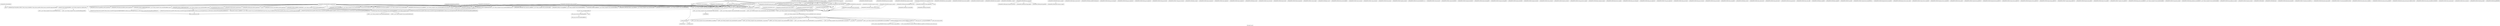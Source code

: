 digraph "Call graph: fix_nh.ll" {
	label="Call graph: fix_nh.ll";

	Node0x5584a11b4740 [shape=record,label="{_ZN9LAMMPS_NS5FixNHC2EPNS_6LAMMPSEiPPc}"];
	Node0x5584a11b4740 -> Node0x5584a12f52a0;
	Node0x5584a11b4740 -> Node0x5584a12db9e0;
	Node0x5584a11b4740 -> Node0x5584a12e70c0;
	Node0x5584a11b4740 -> Node0x5584a11d86d0;
	Node0x5584a11b4740 -> Node0x5584a1111260;
	Node0x5584a11b4740 -> Node0x5584a12df0c0;
	Node0x5584a11b4740 -> Node0x5584a12fbe20;
	Node0x5584a11b4740 -> Node0x5584a1312730;
	Node0x5584a11b4740 -> Node0x5584a10f2de0;
	Node0x5584a11b4740 -> Node0x5584a130dfe0;
	Node0x5584a11b4740 -> Node0x5584a10f84a0;
	Node0x5584a11b4740 -> Node0x5584a10fdac0;
	Node0x5584a11b4740 -> Node0x5584a1286c60;
	Node0x5584a11b4740 -> Node0x5584a13b3680;
	Node0x5584a11b4740 -> Node0x5584a1246d00;
	Node0x5584a11b4740 -> Node0x5584a13ae0c0;
	Node0x5584a11b4740 -> Node0x5584a13066b0;
	Node0x5584a11b4740 -> Node0x5584a13fb9e0;
	Node0x5584a11b4740 -> Node0x5584a137d200;
	Node0x5584a11b4740 -> Node0x5584a10630d0;
	Node0x5584a11b4740 -> Node0x5584a1350760;
	Node0x5584a11b4740 -> Node0x5584a1372570;
	Node0x5584a11b4740 -> Node0x5584a136a240;
	Node0x5584a11b4740 -> Node0x5584a12897d0;
	Node0x5584a11b4740 -> Node0x5584a128eb40;
	Node0x5584a11b4740 -> Node0x5584a11d4960;
	Node0x5584a11b4740 -> Node0x5584a1414f10;
	Node0x5584a11b4740 -> Node0x5584a1418ac0;
	Node0x5584a11b4740 -> Node0x5584a11477d0;
	Node0x5584a11b4740 -> Node0x5584a140b220;
	Node0x5584a137d200 [shape=record,label="{_ZN3fmt6v9_lmp7vformatB5cxx11ENS0_17basic_string_viewIcEENS0_17basic_format_argsINS0_20basic_format_contextINS0_8appenderEcEEEE}"];
	Node0x5584a12f52a0 [shape=record,label="{_ZN9LAMMPS_NS3FixC2EPNS_6LAMMPSEiPPc}"];
	Node0x5584a12fbe20 [shape=record,label="{_ZN9LAMMPS_NS5utils16missing_cmd_argsERKNSt7__cxx1112basic_stringIcSt11char_traitsIcESaIcEEEiS8_PNS_5ErrorE}"];
	Node0x5584a12db9e0 [shape=record,label="{_ZNSaIcEC1Ev}"];
	Node0x5584a12e70c0 [shape=record,label="{_ZNSt7__cxx1112basic_stringIcSt11char_traitsIcESaIcEEC2IS3_EEPKcRKS3_}"];
	Node0x5584a12e70c0 -> Node0x5584a11d1870;
	Node0x5584a12e70c0 -> Node0x5584a115caa0;
	Node0x5584a12e70c0 -> Node0x5584a1350760;
	Node0x5584a12e70c0 -> Node0x5584a1142620;
	Node0x5584a12e70c0 -> Node0x5584a11e9020;
	Node0x5584a12109f0 [shape=record,label="{__gxx_personality_v0}"];
	Node0x5584a12df0c0 [shape=record,label="{_ZStplIcSt11char_traitsIcESaIcEENSt7__cxx1112basic_stringIT_T0_T1_EEOS8_PKS5_}"];
	Node0x5584a12df0c0 -> Node0x5584a11f3b00;
	Node0x5584a12df0c0 -> Node0x5584a11ee500;
	Node0x5584a1312730 [shape=record,label="{_ZNSt7__cxx1112basic_stringIcSt11char_traitsIcESaIcEED1Ev}"];
	Node0x5584a130dfe0 [shape=record,label="{_ZNSaIcED1Ev}"];
	Node0x5584a13066b0 [shape=record,label="{strcmp}"];
	Node0x5584a13fb9e0 [shape=record,label="{_ZN9LAMMPS_NS5utils7numericEPKciS2_bPNS_6LAMMPSE}"];
	Node0x5584a13b3680 [shape=record,label="{_ZN9LAMMPS_NS5Error3allIJRPcEEEvRKNSt7__cxx1112basic_stringIcSt11char_traitsIcESaIcEEEiSB_DpOT_}"];
	Node0x5584a13b3680 -> Node0x5584a11eba90;
	Node0x5584a13b3680 -> Node0x5584a10630d0;
	Node0x5584a13b3680 -> Node0x5584a1279e00;
	Node0x5584a13ae0c0 [shape=record,label="{_ZN9LAMMPS_NS5Error3allIJRPcS3_EEEvRKNSt7__cxx1112basic_stringIcSt11char_traitsIcESaIcEEEiSB_DpOT_}"];
	Node0x5584a13ae0c0 -> Node0x5584a11eba90;
	Node0x5584a13ae0c0 -> Node0x5584a10590c0;
	Node0x5584a13ae0c0 -> Node0x5584a1279e00;
	Node0x5584a140b220 [shape=record,label="{_ZN9LAMMPS_NS5Error3allIJRPcRdEEEvRKNSt7__cxx1112basic_stringIcSt11char_traitsIcESaIcEEEiSC_DpOT_}"];
	Node0x5584a140b220 -> Node0x5584a11eba90;
	Node0x5584a140b220 -> Node0x5584a1056b90;
	Node0x5584a140b220 -> Node0x5584a1279e00;
	Node0x5584a11477d0 [shape=record,label="{_ZdaPv}"];
	Node0x5584a1418ac0 [shape=record,label="{_ZN9LAMMPS_NS5utils6strdupERKNSt7__cxx1112basic_stringIcSt11char_traitsIcESaIcEEE}"];
	Node0x5584a1414f10 [shape=record,label="{_ZN9LAMMPS_NS5Group4findERKNSt7__cxx1112basic_stringIcSt11char_traitsIcESaIcEEE}"];
	Node0x5584a11d4960 [shape=record,label="{_ZN9LAMMPS_NS5utils8inumericEPKciS2_bPNS_6LAMMPSE}"];
	Node0x5584a128eb40 [shape=record,label="{_ZN9LAMMPS_NS5Error3allIJRPcRiEEEvRKNSt7__cxx1112basic_stringIcSt11char_traitsIcESaIcEEEiSC_DpOT_}"];
	Node0x5584a128eb40 -> Node0x5584a11eba90;
	Node0x5584a128eb40 -> Node0x5584a1056dd0;
	Node0x5584a128eb40 -> Node0x5584a1279e00;
	Node0x5584a12897d0 [shape=record,label="{_ZN9LAMMPS_NS5utils7logicalEPKciS2_bPNS_6LAMMPSE}"];
	Node0x5584a1246d00 [shape=record,label="{_ZN9LAMMPS_NS5Error3allERKNSt7__cxx1112basic_stringIcSt11char_traitsIcESaIcEEEiS8_}"];
	Node0x5584a1286c60 [shape=record,label="{llvm.umul.with.overflow.i64}"];
	Node0x5584a10fdac0 [shape=record,label="{_Znam}"];
	Node0x5584a10f84a0 [shape=record,label="{_Znwm}"];
	Node0x5584a10f2de0 [shape=record,label="{_ZN9LAMMPS_NS9IrregularC1EPNS_6LAMMPSE}"];
	Node0x5584a1111260 [shape=record,label="{_ZdlPv}"];
	Node0x5584a11d86d0 [shape=record,label="{_ZN9LAMMPS_NS3FixD2Ev}"];
	Node0x5584a105aad0 [shape=record,label="{_ZN9LAMMPS_NS5FixNHD2Ev}"];
	Node0x5584a105aad0 -> Node0x5584a11477d0;
	Node0x5584a105aad0 -> Node0x5584a1499bd0;
	Node0x5584a105aad0 -> Node0x5584a12db9e0;
	Node0x5584a105aad0 -> Node0x5584a12e70c0;
	Node0x5584a105aad0 -> Node0x5584a105b4e0;
	Node0x5584a105aad0 -> Node0x5584a1312730;
	Node0x5584a105aad0 -> Node0x5584a130dfe0;
	Node0x5584a105aad0 -> Node0x5584a11d86d0;
	Node0x5584a105b4e0 [shape=record,label="{_ZN9LAMMPS_NS6Modify14delete_computeERKNSt7__cxx1112basic_stringIcSt11char_traitsIcESaIcEEE}"];
	Node0x5584a1499bd0 [shape=record,label="{__clang_call_terminate}"];
	Node0x5584a1499bd0 -> Node0x5584a1170430;
	Node0x5584a1499bd0 -> Node0x5584a11408e0;
	Node0x5584a1170430 [shape=record,label="{__cxa_begin_catch}"];
	Node0x5584a11408e0 [shape=record,label="{_ZSt9terminatev}"];
	Node0x5584a1122ec0 [shape=record,label="{_ZN9LAMMPS_NS5FixNHD0Ev}"];
	Node0x5584a1122ec0 -> Node0x5584a1111260;
	Node0x5584a10c8e50 [shape=record,label="{_ZN9LAMMPS_NS5FixNH7setmaskEv}"];
	Node0x5584a1246c70 [shape=record,label="{_ZN9LAMMPS_NS5FixNH4initEv}"];
	Node0x5584a1246c70 -> Node0x5584a12db9e0;
	Node0x5584a1246c70 -> Node0x5584a12e70c0;
	Node0x5584a1246c70 -> Node0x5584a1414f10;
	Node0x5584a1246c70 -> Node0x5584a1312730;
	Node0x5584a1246c70 -> Node0x5584a130dfe0;
	Node0x5584a1246c70 -> Node0x5584a10fdac0;
	Node0x5584a1246c70 -> Node0x5584a1286c60;
	Node0x5584a1246c70 -> Node0x5584a11477d0;
	Node0x5584a1246c70 -> Node0x5584a1064650;
	Node0x5584a1246c70 -> Node0x5584a13ae0c0;
	Node0x5584a1246c70 -> Node0x5584a1286ce0;
	Node0x5584a1246c70 -> Node0x5584a1293c30;
	Node0x5584a1246c70 -> Node0x5584a13b3680;
	Node0x5584a1246c70 -> Node0x5584a13066b0;
	Node0x5584a1064650 [shape=record,label="{__dynamic_cast}"];
	Node0x5584a1293c30 [shape=record,label="{_ZNK9LAMMPS_NS6Modify17get_compute_by_idERKNSt7__cxx1112basic_stringIcSt11char_traitsIcESaIcEEE}"];
	Node0x5584a1286ce0 [shape=record,label="{_ZN9LAMMPS_NS5utils8strmatchERKNSt7__cxx1112basic_stringIcSt11char_traitsIcESaIcEEES8_}"];
	Node0x5584a12b1890 [shape=record,label="{_ZN9LAMMPS_NS5FixNH5setupEi}"];
	Node0x5584a12b1890 -> Node0x5584a1055f40;
	Node0x5584a12b1890 -> Node0x5584a1057200;
	Node0x5584a12b1890 -> Node0x5584a105c2c0;
	Node0x5584a12b1890 -> Node0x5584a12db9e0;
	Node0x5584a12b1890 -> Node0x5584a12e70c0;
	Node0x5584a12b1890 -> Node0x5584a1056640;
	Node0x5584a12b1890 -> Node0x5584a1057170;
	Node0x5584a12b1890 -> Node0x5584a1246d00;
	Node0x5584a12b1890 -> Node0x5584a1312730;
	Node0x5584a12b1890 -> Node0x5584a130dfe0;
	Node0x5584a1055f40 [shape=record,label="{strstr}"];
	Node0x5584a1057170 [shape=record,label="{_ZN9LAMMPS_NS5FixNH20compute_press_targetEv}"];
	Node0x5584a1057170 -> Node0x5584a1057200;
	Node0x5584a1057170 -> Node0x5584a1055e20;
	Node0x5584a1056640 [shape=record,label="{_ZN9LAMMPS_NS5FixNH6coupleEv}"];
	Node0x5584a1056640 -> Node0x5584a10d50d0;
	Node0x5584a1056640 -> Node0x5584a130dfe0;
	Node0x5584a1056640 -> Node0x5584a1312730;
	Node0x5584a1056640 -> Node0x5584a12db9e0;
	Node0x5584a1056640 -> Node0x5584a12e70c0;
	Node0x5584a1056640 -> Node0x5584a1246d00;
	Node0x5584a105c2c0 [shape=record,label="{_ZN9LAMMPS_NS7Compute7addstepEl}"];
	Node0x5584a1057200 [shape=record,label="{llvm.fmuladd.f64}"];
	Node0x5584a10bbf40 [shape=record,label="{_ZN9LAMMPS_NS5FixNH17initial_integrateEi}"];
	Node0x5584a10bbf40 -> Node0x5584a10ab680;
	Node0x5584a10bbf40 -> Node0x5584a1078cd0;
	Node0x5584a10bbf40 -> Node0x5584a1099d90;
	Node0x5584a10bbf40 -> Node0x5584a1057170;
	Node0x5584a10bbf40 -> Node0x5584a105c2c0;
	Node0x5584a10bbf40 -> Node0x5584a1056640;
	Node0x5584a10ab680 [shape=record,label="{_ZN9LAMMPS_NS5FixNH19nhc_press_integrateEv}"];
	Node0x5584a10ab680 -> Node0x5584a1057200;
	Node0x5584a10ab680 -> Node0x5584a109b560;
	Node0x5584a1078cd0 [shape=record,label="{_ZN9LAMMPS_NS5FixNH18nhc_temp_integrateEv}"];
	Node0x5584a1078cd0 -> Node0x5584a109b560;
	Node0x5584a1078cd0 -> Node0x5584a1057200;
	Node0x5584a1099d90 [shape=record,label="{_ZN9LAMMPS_NS5FixNH12nh_omega_dotEv}"];
	Node0x5584a1099d90 -> Node0x5584a105b830;
	Node0x5584a1099d90 -> Node0x5584a1057200;
	Node0x5584a105b960 [shape=record,label="{_ZN9LAMMPS_NS5FixNH15final_integrateEv}"];
	Node0x5584a105b960 -> Node0x5584a10ab680;
	Node0x5584a105b960 -> Node0x5584a1078cd0;
	Node0x5584a105b960 -> Node0x5584a1099d90;
	Node0x5584a105b960 -> Node0x5584a105c2c0;
	Node0x5584a105b960 -> Node0x5584a1056640;
	Node0x5584a14a2ce0 [shape=record,label="{_ZN9LAMMPS_NS5FixNH23initial_integrate_respaEiii}"];
	Node0x5584a14a2ce0 -> Node0x5584a10ab680;
	Node0x5584a14a2ce0 -> Node0x5584a1078cd0;
	Node0x5584a14a2ce0 -> Node0x5584a1099d90;
	Node0x5584a14a2ce0 -> Node0x5584a1057170;
	Node0x5584a14a2ce0 -> Node0x5584a105c2c0;
	Node0x5584a14a2ce0 -> Node0x5584a1056640;
	Node0x5584a109c540 [shape=record,label="{_ZN9LAMMPS_NS5FixNH15pre_force_respaEiii}"];
	Node0x5584a109d870 [shape=record,label="{_ZN9LAMMPS_NS5FixNH21final_integrate_respaEii}"];
	Node0x5584a10d50d0 [shape=record,label="{_ZSt8isfinited}"];
	Node0x5584a10d50d0 -> Node0x5584a10a3b80;
	Node0x5584a10a6a00 [shape=record,label="{_ZN9LAMMPS_NS5FixNH5remapEv}"];
	Node0x5584a10a6a00 -> Node0x5584a1057200;
	Node0x5584a10a6a00 -> Node0x5584a130dfe0;
	Node0x5584a10a6a00 -> Node0x5584a1312730;
	Node0x5584a10a6a00 -> Node0x5584a109b560;
	Node0x5584a10a6a00 -> Node0x5584a13b3680;
	Node0x5584a10a6a00 -> Node0x5584a12e70c0;
	Node0x5584a10a6a00 -> Node0x5584a12db9e0;
	Node0x5584a109b560 [shape=record,label="{exp}"];
	Node0x5584a10ad6c0 [shape=record,label="{_ZN9LAMMPS_NS5FixNH13write_restartEP8_IO_FILE}"];
	Node0x5584a10ad6c0 -> Node0x5584a10b6a00;
	Node0x5584a10ad6c0 -> Node0x5584a10be340;
	Node0x5584a10ad6c0 -> Node0x5584a10bbd00;
	Node0x5584a10b6a00 [shape=record,label="{_ZN9LAMMPS_NS6Memory6createIdEEPT_RS3_iPKc}"];
	Node0x5584a10b6a00 -> Node0x5584a10c1c40;
	Node0x5584a10bbd00 [shape=record,label="{fwrite}"];
	Node0x5584a10be340 [shape=record,label="{_ZN9LAMMPS_NS6Memory7destroyIdEEvRPT_}"];
	Node0x5584a10be340 -> Node0x5584a10c4960;
	Node0x5584a10c6540 [shape=record,label="{_ZN9LAMMPS_NS5FixNH19size_restart_globalEv}"];
	Node0x5584a10c7840 [shape=record,label="{_ZN9LAMMPS_NS5FixNH17pack_restart_dataEPd}"];
	Node0x5584a10c8fe0 [shape=record,label="{_ZN9LAMMPS_NS5FixNH7restartEPc}"];
	Node0x5584a10cb3e0 [shape=record,label="{_ZN9LAMMPS_NS5FixNH12modify_paramEiPPc}"];
	Node0x5584a10cb3e0 -> Node0x5584a13066b0;
	Node0x5584a10cb3e0 -> Node0x5584a12db9e0;
	Node0x5584a10cb3e0 -> Node0x5584a12e70c0;
	Node0x5584a10cb3e0 -> Node0x5584a130dfe0;
	Node0x5584a10cb3e0 -> Node0x5584a1312730;
	Node0x5584a10cb3e0 -> Node0x5584a1246d00;
	Node0x5584a10cb3e0 -> Node0x5584a13b3680;
	Node0x5584a10cb3e0 -> Node0x5584a1293c30;
	Node0x5584a10cb3e0 -> Node0x5584a1418ac0;
	Node0x5584a10cb3e0 -> Node0x5584a11477d0;
	Node0x5584a10cb3e0 -> Node0x5584a105b4e0;
	Node0x5584a10cb3e0 -> Node0x5584a12fbe20;
	Node0x5584a10cb3e0 -> Node0x5584a10a1a50;
	Node0x5584a10a1a50 [shape=record,label="{_ZN9LAMMPS_NS5Error7warningERKNSt7__cxx1112basic_stringIcSt11char_traitsIcESaIcEEEiS8_}"];
	Node0x5584a10d20c0 [shape=record,label="{_ZN9LAMMPS_NS5FixNH14compute_scalarEv}"];
	Node0x5584a10d20c0 -> Node0x5584a1057200;
	Node0x5584a10d20c0 -> Node0x5584a10d3e80;
	Node0x5584a10d3e80 [shape=record,label="{_ZN9LAMMPS_NS5FixNH21compute_strain_energyEv}"];
	Node0x5584a10d3e80 -> Node0x5584a1057200;
	Node0x5584a10d6280 [shape=record,label="{_ZN9LAMMPS_NS5FixNH14compute_vectorEi}"];
	Node0x5584a10d6280 -> Node0x5584a10d3e80;
	Node0x5584a10d9040 [shape=record,label="{_ZN9LAMMPS_NS5FixNH12reset_targetEd}"];
	Node0x5584a10dbf60 [shape=record,label="{_ZN9LAMMPS_NS5FixNH8reset_dtEv}"];
	Node0x5584a10dbf60 -> Node0x5584a12db9e0;
	Node0x5584a10dbf60 -> Node0x5584a12e70c0;
	Node0x5584a10dbf60 -> Node0x5584a130dfe0;
	Node0x5584a10dbf60 -> Node0x5584a1312730;
	Node0x5584a10dbf60 -> Node0x5584a1286ce0;
	Node0x5584a14a3280 [shape=record,label="{_ZN9LAMMPS_NS5FixNH7extractEPKcRi}"];
	Node0x5584a14a3280 -> Node0x5584a13066b0;
	Node0x5584a14a5010 [shape=record,label="{_ZN9LAMMPS_NS5FixNH10nh_v_pressEv}"];
	Node0x5584a14a5010 -> Node0x5584a109b560;
	Node0x5584a14a5010 -> Node0x5584a1057200;
	Node0x5584a149efd0 [shape=record,label="{_ZN9LAMMPS_NS5FixNH5nve_vEv}"];
	Node0x5584a149efd0 -> Node0x5584a1057200;
	Node0x5584a149f050 [shape=record,label="{_ZN9LAMMPS_NS5FixNH5nve_xEv}"];
	Node0x5584a149f050 -> Node0x5584a1057200;
	Node0x5584a149f0d0 [shape=record,label="{_ZN9LAMMPS_NS5FixNH9nh_v_tempEv}"];
	Node0x5584a1055e20 [shape=record,label="{_ZN9LAMMPS_NS5FixNH13compute_sigmaEv}"];
	Node0x5584a1055e20 -> Node0x5584a1057200;
	Node0x5584a105b830 [shape=record,label="{_ZN9LAMMPS_NS5FixNH18compute_deviatoricEv}"];
	Node0x5584a105b830 -> Node0x5584a1057200;
	Node0x5584a10ddd20 [shape=record,label="{_ZN9LAMMPS_NS5FixNH19compute_temp_targetEv}"];
	Node0x5584a10ddd20 -> Node0x5584a1057200;
	Node0x5584a10df050 [shape=record,label="{_ZN9LAMMPS_NS5FixNH12pre_exchangeEv}"];
	Node0x5584a10df050 -> Node0x5584a10e6ef0;
	Node0x5584a10df050 -> Node0x5584a10e0c20;
	Node0x5584a10df050 -> Node0x5584a10e3e70;
	Node0x5584a10e0c20 [shape=record,label="{_ZN9LAMMPS_NS6Domain10image_flipEiii}"];
	Node0x5584a10e3e70 [shape=record,label="{_ZN9LAMMPS_NS6Domain5remapEPdRi}"];
	Node0x5584a10e6ef0 [shape=record,label="{_ZN9LAMMPS_NS9Irregular13migrate_atomsEiiPi}"];
	Node0x5584a10ec0b0 [shape=record,label="{_ZN9LAMMPS_NS5FixNH12memory_usageEv}"];
	Node0x5584a10ec0b0 -> Node0x5584a10ed3e0;
	Node0x5584a10ed3e0 [shape=record,label="{_ZN9LAMMPS_NS9Irregular12memory_usageEv}"];
	Node0x5584a10f15e0 [shape=record,label="{_ZN9LAMMPS_NS3Fix16post_constructorEv}"];
	Node0x5584a10f30b0 [shape=record,label="{_ZN9LAMMPS_NS3Fix9init_listEiPNS_9NeighListE}"];
	Node0x5584a10f3840 [shape=record,label="{_ZN9LAMMPS_NS3Fix18setup_pre_exchangeEv}"];
	Node0x5584a10f5be0 [shape=record,label="{_ZN9LAMMPS_NS3Fix18setup_pre_neighborEv}"];
	Node0x5584a10f63d0 [shape=record,label="{_ZN9LAMMPS_NS3Fix19setup_post_neighborEv}"];
	Node0x5584a10f8770 [shape=record,label="{_ZN9LAMMPS_NS3Fix15setup_pre_forceEi}"];
	Node0x5584a10f8f60 [shape=record,label="{_ZN9LAMMPS_NS3Fix17setup_pre_reverseEii}"];
	Node0x5584a10fb300 [shape=record,label="{_ZN9LAMMPS_NS3Fix9min_setupEi}"];
	Node0x5584a10fbaf0 [shape=record,label="{_ZN9LAMMPS_NS3Fix14post_integrateEv}"];
	Node0x5584a10fdd90 [shape=record,label="{_ZN9LAMMPS_NS3Fix12pre_neighborEv}"];
	Node0x5584a10fe580 [shape=record,label="{_ZN9LAMMPS_NS3Fix13post_neighborEv}"];
	Node0x5584a1100820 [shape=record,label="{_ZN9LAMMPS_NS3Fix9pre_forceEi}"];
	Node0x5584a1101010 [shape=record,label="{_ZN9LAMMPS_NS3Fix11pre_reverseEii}"];
	Node0x5584a1102dc0 [shape=record,label="{_ZN9LAMMPS_NS3Fix10post_forceEi}"];
	Node0x5584a11044b0 [shape=record,label="{_ZN9LAMMPS_NS3Fix15fused_integrateEi}"];
	Node0x5584a1104d10 [shape=record,label="{_ZN9LAMMPS_NS3Fix11end_of_stepEv}"];
	Node0x5584a1106eb0 [shape=record,label="{_ZN9LAMMPS_NS3Fix8post_runEv}"];
	Node0x5584a1108780 [shape=record,label="{_ZN9LAMMPS_NS3Fix18write_restart_fileEPKc}"];
	Node0x5584a110aeb0 [shape=record,label="{_ZN9LAMMPS_NS3Fix11grow_arraysEi}"];
	Node0x5584a110c870 [shape=record,label="{_ZN9LAMMPS_NS3Fix11copy_arraysEiii}"];
	Node0x5584a110d040 [shape=record,label="{_ZN9LAMMPS_NS3Fix10set_arraysEi}"];
	Node0x5584a110ea10 [shape=record,label="{_ZN9LAMMPS_NS3Fix13update_arraysEii}"];
	Node0x5584a110f380 [shape=record,label="{_ZN9LAMMPS_NS3Fix12set_moleculeEiiiPdS1_S1_}"];
	Node0x5584a1111910 [shape=record,label="{_ZN9LAMMPS_NS3Fix11clear_bonusEv}"];
	Node0x5584a1112c90 [shape=record,label="{_ZN9LAMMPS_NS3Fix11pack_borderEiPiPd}"];
	Node0x5584a11142b0 [shape=record,label="{_ZN9LAMMPS_NS3Fix13unpack_borderEiiPd}"];
	Node0x5584a1117340 [shape=record,label="{_ZN9LAMMPS_NS3Fix13pack_exchangeEiPd}"];
	Node0x5584a1117b30 [shape=record,label="{_ZN9LAMMPS_NS3Fix15unpack_exchangeEiPd}"];
	Node0x5584a111cb70 [shape=record,label="{_ZN9LAMMPS_NS3Fix12pack_restartEiPd}"];
	Node0x5584a111f010 [shape=record,label="{_ZN9LAMMPS_NS3Fix14unpack_restartEii}"];
	Node0x5584a111f7e0 [shape=record,label="{_ZN9LAMMPS_NS3Fix12size_restartEi}"];
	Node0x5584a11211b0 [shape=record,label="{_ZN9LAMMPS_NS3Fix15maxsize_restartEv}"];
	Node0x5584a1121a10 [shape=record,label="{_ZN9LAMMPS_NS3Fix21setup_pre_force_respaEii}"];
	Node0x5584a1123c60 [shape=record,label="{_ZN9LAMMPS_NS3Fix20post_integrate_respaEii}"];
	Node0x5584a1125530 [shape=record,label="{_ZN9LAMMPS_NS3Fix16post_force_respaEiii}"];
	Node0x5584a1127c60 [shape=record,label="{_ZN9LAMMPS_NS3Fix16min_pre_exchangeEv}"];
	Node0x5584a11297b0 [shape=record,label="{_ZN9LAMMPS_NS3Fix16min_pre_neighborEv}"];
	Node0x5584a1129f80 [shape=record,label="{_ZN9LAMMPS_NS3Fix17min_post_neighborEv}"];
	Node0x5584a112b950 [shape=record,label="{_ZN9LAMMPS_NS3Fix13min_pre_forceEi}"];
	Node0x5584a112c1b0 [shape=record,label="{_ZN9LAMMPS_NS3Fix15min_pre_reverseEii}"];
	Node0x5584a112e400 [shape=record,label="{_ZN9LAMMPS_NS3Fix14min_post_forceEi}"];
	Node0x5584a112fcd0 [shape=record,label="{_ZN9LAMMPS_NS3Fix10min_energyEPd}"];
	Node0x5584a1132400 [shape=record,label="{_ZN9LAMMPS_NS3Fix9min_storeEv}"];
	Node0x5584a1133c80 [shape=record,label="{_ZN9LAMMPS_NS3Fix14min_clearstoreEv}"];
	Node0x5584a11344e0 [shape=record,label="{_ZN9LAMMPS_NS3Fix13min_pushstoreEv}"];
	Node0x5584a1136680 [shape=record,label="{_ZN9LAMMPS_NS3Fix12min_popstoreEv}"];
	Node0x5584a1137f50 [shape=record,label="{_ZN9LAMMPS_NS3Fix13min_reset_refEv}"];
	Node0x5584a1139c60 [shape=record,label="{_ZN9LAMMPS_NS3Fix8min_stepEdPd}"];
	Node0x5584a113aea0 [shape=record,label="{_ZN9LAMMPS_NS3Fix9max_alphaEPd}"];
	Node0x5584a113c250 [shape=record,label="{_ZN9LAMMPS_NS3Fix7min_dofEv}"];
	Node0x5584a113d0a0 [shape=record,label="{_ZN9LAMMPS_NS3Fix17pack_forward_commEiPiPdiS1_}"];
	Node0x5584a113e8a0 [shape=record,label="{_ZN9LAMMPS_NS3Fix19unpack_forward_commEiiPd}"];
	Node0x5584a113fe10 [shape=record,label="{_ZN9LAMMPS_NS3Fix22pack_reverse_comm_sizeEii}"];
	Node0x5584a11415e0 [shape=record,label="{_ZN9LAMMPS_NS3Fix17pack_reverse_commEiiPd}"];
	Node0x5584a1142720 [shape=record,label="{_ZN9LAMMPS_NS3Fix19unpack_reverse_commEiPiPd}"];
	Node0x5584a1143620 [shape=record,label="{_ZN9LAMMPS_NS3Fix10reset_gridEv}"];
	Node0x5584a1144ce0 [shape=record,label="{_ZN9LAMMPS_NS3Fix17pack_forward_gridEiPviPi}"];
	Node0x5584a1146060 [shape=record,label="{_ZN9LAMMPS_NS3Fix19unpack_forward_gridEiPviPi}"];
	Node0x5584a1147910 [shape=record,label="{_ZN9LAMMPS_NS3Fix17pack_reverse_gridEiPviPi}"];
	Node0x5584a1148c40 [shape=record,label="{_ZN9LAMMPS_NS3Fix19unpack_reverse_gridEiPviPi}"];
	Node0x5584a114a320 [shape=record,label="{_ZN9LAMMPS_NS3Fix15pack_remap_gridEiPviPi}"];
	Node0x5584a114abd0 [shape=record,label="{_ZN9LAMMPS_NS3Fix17unpack_remap_gridEiPviPi}"];
	Node0x5584a114c8e0 [shape=record,label="{_ZN9LAMMPS_NS3Fix16unpack_read_gridEiPc}"];
	Node0x5584a114d140 [shape=record,label="{_ZN9LAMMPS_NS3Fix15pack_write_gridEiPv}"];
	Node0x5584a114f390 [shape=record,label="{_ZN9LAMMPS_NS3Fix17unpack_write_gridEiPvPi}"];
	Node0x5584a1150c60 [shape=record,label="{_ZN9LAMMPS_NS3Fix16get_grid_by_nameERKNSt7__cxx1112basic_stringIcSt11char_traitsIcESaIcEEERi}"];
	Node0x5584a11536e0 [shape=record,label="{_ZN9LAMMPS_NS3Fix17get_grid_by_indexEi}"];
	Node0x5584a1153fa0 [shape=record,label="{_ZN9LAMMPS_NS3Fix20get_griddata_by_nameEiRKNSt7__cxx1112basic_stringIcSt11char_traitsIcESaIcEEERi}"];
	Node0x5584a1155b60 [shape=record,label="{_ZN9LAMMPS_NS3Fix21get_griddata_by_indexEi}"];
	Node0x5584a11563c0 [shape=record,label="{_ZN9LAMMPS_NS3Fix13compute_arrayEii}"];
	Node0x5584a1158610 [shape=record,label="{_ZN9LAMMPS_NS3Fix3dofEi}"];
	Node0x5584a1159ee0 [shape=record,label="{_ZN9LAMMPS_NS3Fix6deformEi}"];
	Node0x5584a115bbf0 [shape=record,label="{_ZN9LAMMPS_NS3Fix16read_data_headerEPc}"];
	Node0x5584a115cb80 [shape=record,label="{_ZN9LAMMPS_NS3Fix17read_data_sectionEPciS1_i}"];
	Node0x5584a115d2a0 [shape=record,label="{_ZN9LAMMPS_NS3Fix20read_data_skip_linesEPc}"];
	Node0x5584a115dce0 [shape=record,label="{_ZN9LAMMPS_NS3Fix17write_data_headerEP8_IO_FILEi}"];
	Node0x5584a115fd10 [shape=record,label="{_ZN9LAMMPS_NS3Fix23write_data_section_sizeEiRiS1_}"];
	Node0x5584a11605f0 [shape=record,label="{_ZN9LAMMPS_NS3Fix23write_data_section_packEiPPd}"];
	Node0x5584a1161aa0 [shape=record,label="{_ZN9LAMMPS_NS3Fix26write_data_section_keywordEiP8_IO_FILE}"];
	Node0x5584a1163400 [shape=record,label="{_ZN9LAMMPS_NS3Fix18write_data_sectionEiP8_IO_FILEiPPdi}"];
	Node0x5584a1163d80 [shape=record,label="{_ZN9LAMMPS_NS3Fix13zero_momentumEv}"];
	Node0x5584a1166060 [shape=record,label="{_ZN9LAMMPS_NS3Fix13zero_rotationEv}"];
	Node0x5584a116bf10 [shape=record,label="{_ZN9LAMMPS_NS3Fix15rebuild_specialEv}"];
	Node0x5584a116d050 [shape=record,label="{_ZN9LAMMPS_NS3Fix5imageERPiRPPd}"];
	Node0x5584a10a3b80 [shape=record,label="{llvm.is.fpclass.f64}"];
	Node0x5584a11d1870 [shape=record,label="{_ZNSt7__cxx1112basic_stringIcSt11char_traitsIcESaIcEE13_M_local_dataEv}"];
	Node0x5584a115caa0 [shape=record,label="{_ZNSt7__cxx1112basic_stringIcSt11char_traitsIcESaIcEE12_Alloc_hiderC1EPcRKS3_}"];
	Node0x5584a1142620 [shape=record,label="{_ZNSt7__cxx1112basic_stringIcSt11char_traitsIcESaIcEE12_M_constructIPKcEEvT_S8_}"];
	Node0x5584a1142620 -> Node0x5584a116f8f0;
	Node0x5584a1350760 [shape=record,label="{_ZNSt11char_traitsIcE6lengthEPKc}"];
	Node0x5584a1350760 -> Node0x5584a1171e20;
	Node0x5584a1350760 -> Node0x5584a1174c00;
	Node0x5584a11e9020 [shape=record,label="{_ZNSt7__cxx1112basic_stringIcSt11char_traitsIcESaIcEE12_Alloc_hiderD2Ev}"];
	Node0x5584a11e9020 -> Node0x5584a11763d0;
	Node0x5584a116f8f0 [shape=record,label="{_ZNSt7__cxx1112basic_stringIcSt11char_traitsIcESaIcEE16_M_construct_auxIPKcEEvT_S8_St12__false_type}"];
	Node0x5584a116f8f0 -> Node0x5584a1177860;
	Node0x5584a1177860 [shape=record,label="{_ZNSt7__cxx1112basic_stringIcSt11char_traitsIcESaIcEE12_M_constructIPKcEEvT_S8_St20forward_iterator_tag}"];
	Node0x5584a1177860 -> Node0x5584a1178d10;
	Node0x5584a1177860 -> Node0x5584a117b690;
	Node0x5584a1177860 -> Node0x5584a117dd50;
	Node0x5584a1177860 -> Node0x5584a117f0b0;
	Node0x5584a1177860 -> Node0x5584a117f990;
	Node0x5584a1177860 -> Node0x5584a1181b80;
	Node0x5584a1177860 -> Node0x5584a1183450;
	Node0x5584a1177860 -> Node0x5584a1185d50;
	Node0x5584a1177860 -> Node0x5584a1170430;
	Node0x5584a1177860 -> Node0x5584a1186630;
	Node0x5584a1177860 -> Node0x5584a11881f0;
	Node0x5584a1177860 -> Node0x5584a1188a70;
	Node0x5584a1177860 -> Node0x5584a118acd0;
	Node0x5584a1177860 -> Node0x5584a1499bd0;
	Node0x5584a1178d10 [shape=record,label="{_ZN9__gnu_cxx17__is_null_pointerIKcEEbPT_}"];
	Node0x5584a117b690 [shape=record,label="{_ZSt19__throw_logic_errorPKc}"];
	Node0x5584a117dd50 [shape=record,label="{_ZSt8distanceIPKcENSt15iterator_traitsIT_E15difference_typeES3_S3_}"];
	Node0x5584a117dd50 -> Node0x5584a118c5a0;
	Node0x5584a117dd50 -> Node0x5584a118f280;
	Node0x5584a117f990 [shape=record,label="{_ZNSt7__cxx1112basic_stringIcSt11char_traitsIcESaIcEE7_M_dataEPc}"];
	Node0x5584a117f0b0 [shape=record,label="{_ZNSt7__cxx1112basic_stringIcSt11char_traitsIcESaIcEE9_M_createERmm}"];
	Node0x5584a1181b80 [shape=record,label="{_ZNSt7__cxx1112basic_stringIcSt11char_traitsIcESaIcEE11_M_capacityEm}"];
	Node0x5584a1185d50 [shape=record,label="{_ZNSt7__cxx1112basic_stringIcSt11char_traitsIcESaIcEE13_S_copy_charsEPcPKcS7_}"];
	Node0x5584a1183450 [shape=record,label="{_ZNKSt7__cxx1112basic_stringIcSt11char_traitsIcESaIcEE7_M_dataEv}"];
	Node0x5584a1186630 [shape=record,label="{_ZNSt7__cxx1112basic_stringIcSt11char_traitsIcESaIcEE10_M_disposeEv}"];
	Node0x5584a11881f0 [shape=record,label="{__cxa_rethrow}"];
	Node0x5584a1188a70 [shape=record,label="{__cxa_end_catch}"];
	Node0x5584a118acd0 [shape=record,label="{_ZNSt7__cxx1112basic_stringIcSt11char_traitsIcESaIcEE13_M_set_lengthEm}"];
	Node0x5584a118f280 [shape=record,label="{_ZSt10__distanceIPKcENSt15iterator_traitsIT_E15difference_typeES3_S3_St26random_access_iterator_tag}"];
	Node0x5584a118c5a0 [shape=record,label="{_ZSt19__iterator_categoryIPKcENSt15iterator_traitsIT_E17iterator_categoryERKS3_}"];
	Node0x5584a1171e20 [shape=record,label="{_ZN9__gnu_cxx11char_traitsIcE6lengthEPKc}"];
	Node0x5584a1171e20 -> Node0x5584a1196c00;
	Node0x5584a1174c00 [shape=record,label="{strlen}"];
	Node0x5584a1196c00 [shape=record,label="{_ZN9__gnu_cxx11char_traitsIcE2eqERKcS3_}"];
	Node0x5584a11763d0 [shape=record,label="{_ZNSaIcED2Ev}"];
	Node0x5584a11f3b00 [shape=record,label="{_ZNSt7__cxx1112basic_stringIcSt11char_traitsIcESaIcEE6appendEPKc}"];
	Node0x5584a11ee500 [shape=record,label="{_ZNSt7__cxx1112basic_stringIcSt11char_traitsIcESaIcEEC1EOS4_}"];
	Node0x5584a10630d0 [shape=record,label="{_ZN3fmt6v9_lmp16make_format_argsINS0_20basic_format_contextINS0_8appenderEcEEJRPcEEENS0_16format_arg_storeIT_JDpNSt9remove_cvINSt16remove_referenceIT0_E4typeEE4typeEEEEDpOSB_}"];
	Node0x5584a10630d0 -> Node0x5584a136a240;
	Node0x5584a136a240 [shape=record,label="{llvm.memcpy.p0.p0.i64}"];
	Node0x5584a1279e00 [shape=record,label="{_ZN9LAMMPS_NS5Error4_allERKNSt7__cxx1112basic_stringIcSt11char_traitsIcESaIcEEEiN3fmt6v9_lmp17basic_string_viewIcEENSA_17basic_format_argsINSA_20basic_format_contextINSA_8appenderEcEEEE}"];
	Node0x5584a11eba90 [shape=record,label="{_ZN3fmt6v9_lmp17basic_string_viewIcEC2ISt11char_traitsIcESaIcEEERKNSt7__cxx1112basic_stringIcT_T0_EE}"];
	Node0x5584a11eba90 -> Node0x5584a119d690;
	Node0x5584a11eba90 -> Node0x5584a11a1030;
	Node0x5584a119d690 [shape=record,label="{_ZNKSt7__cxx1112basic_stringIcSt11char_traitsIcESaIcEE4dataEv}"];
	Node0x5584a11a1030 [shape=record,label="{_ZNKSt7__cxx1112basic_stringIcSt11char_traitsIcESaIcEE4sizeEv}"];
	Node0x5584a10590c0 [shape=record,label="{_ZN3fmt6v9_lmp16make_format_argsINS0_20basic_format_contextINS0_8appenderEcEEJRPcS6_EEENS0_16format_arg_storeIT_JDpNSt9remove_cvINSt16remove_referenceIT0_E4typeEE4typeEEEEDpOSB_}"];
	Node0x5584a10590c0 -> Node0x5584a136a240;
	Node0x5584a1056b90 [shape=record,label="{_ZN3fmt6v9_lmp16make_format_argsINS0_20basic_format_contextINS0_8appenderEcEEJRPcRdEEENS0_16format_arg_storeIT_JDpNSt9remove_cvINSt16remove_referenceIT0_E4typeEE4typeEEEEDpOSC_}"];
	Node0x5584a1056b90 -> Node0x5584a136a240;
	Node0x5584a1056dd0 [shape=record,label="{_ZN3fmt6v9_lmp16make_format_argsINS0_20basic_format_contextINS0_8appenderEcEEJRPcRiEEENS0_16format_arg_storeIT_JDpNSt9remove_cvINSt16remove_referenceIT0_E4typeEE4typeEEEEDpOSC_}"];
	Node0x5584a1056dd0 -> Node0x5584a136a240;
	Node0x5584a10c1c40 [shape=record,label="{_ZN9LAMMPS_NS6Memory7smallocElPKc}"];
	Node0x5584a10c4960 [shape=record,label="{_ZN9LAMMPS_NS6Memory5sfreeEPv}"];
	Node0x5584a1372570 [shape=record,label="{llvm.experimental.noalias.scope.decl}"];
}
